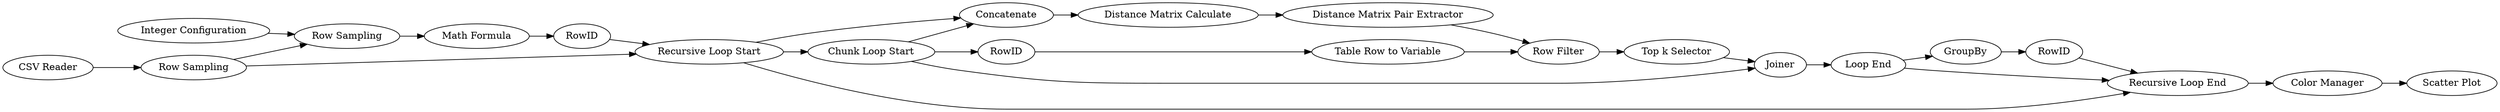 digraph {
	"197526599926956502_24" [label="Color Manager"]
	"197526599926956502_12" [label=RowID]
	"197526599926956502_14" [label="Top k Selector"]
	"197526599926956502_1" [label="CSV Reader"]
	"197526599926956502_10" [label="Distance Matrix Pair Extractor"]
	"197526599926956502_18" [label="Recursive Loop Start"]
	"197526599926956502_20" [label=GroupBy]
	"197526599926956502_3" [label="Row Sampling"]
	"197526599926956502_9" [label=Concatenate]
	"197526599926956502_21" [label="Math Formula"]
	"197526599926956502_4" [label="Chunk Loop Start"]
	"197526599926956502_2" [label="Integer Configuration"]
	"197526599926956502_8" [label="Distance Matrix Calculate"]
	"197526599926956502_19" [label="Recursive Loop End"]
	"197526599926956502_22" [label=RowID]
	"197526599926956502_11" [label="Row Filter"]
	"197526599926956502_17" [label="Row Sampling"]
	"197526599926956502_16" [label="Loop End"]
	"197526599926956502_13" [label="Table Row to Variable"]
	"197526599926956502_23" [label=RowID]
	"197526599926956502_15" [label=Joiner]
	"197526599926956502_25" [label="Scatter Plot"]
	"197526599926956502_15" -> "197526599926956502_16"
	"197526599926956502_8" -> "197526599926956502_10"
	"197526599926956502_16" -> "197526599926956502_19"
	"197526599926956502_17" -> "197526599926956502_3"
	"197526599926956502_22" -> "197526599926956502_18"
	"197526599926956502_24" -> "197526599926956502_25"
	"197526599926956502_9" -> "197526599926956502_8"
	"197526599926956502_20" -> "197526599926956502_23"
	"197526599926956502_18" -> "197526599926956502_4"
	"197526599926956502_2" -> "197526599926956502_3"
	"197526599926956502_4" -> "197526599926956502_9"
	"197526599926956502_18" -> "197526599926956502_9"
	"197526599926956502_10" -> "197526599926956502_11"
	"197526599926956502_21" -> "197526599926956502_22"
	"197526599926956502_1" -> "197526599926956502_17"
	"197526599926956502_18" -> "197526599926956502_19"
	"197526599926956502_3" -> "197526599926956502_21"
	"197526599926956502_4" -> "197526599926956502_12"
	"197526599926956502_4" -> "197526599926956502_15"
	"197526599926956502_12" -> "197526599926956502_13"
	"197526599926956502_11" -> "197526599926956502_14"
	"197526599926956502_13" -> "197526599926956502_11"
	"197526599926956502_19" -> "197526599926956502_24"
	"197526599926956502_14" -> "197526599926956502_15"
	"197526599926956502_23" -> "197526599926956502_19"
	"197526599926956502_17" -> "197526599926956502_18"
	"197526599926956502_16" -> "197526599926956502_20"
	rankdir=LR
}
